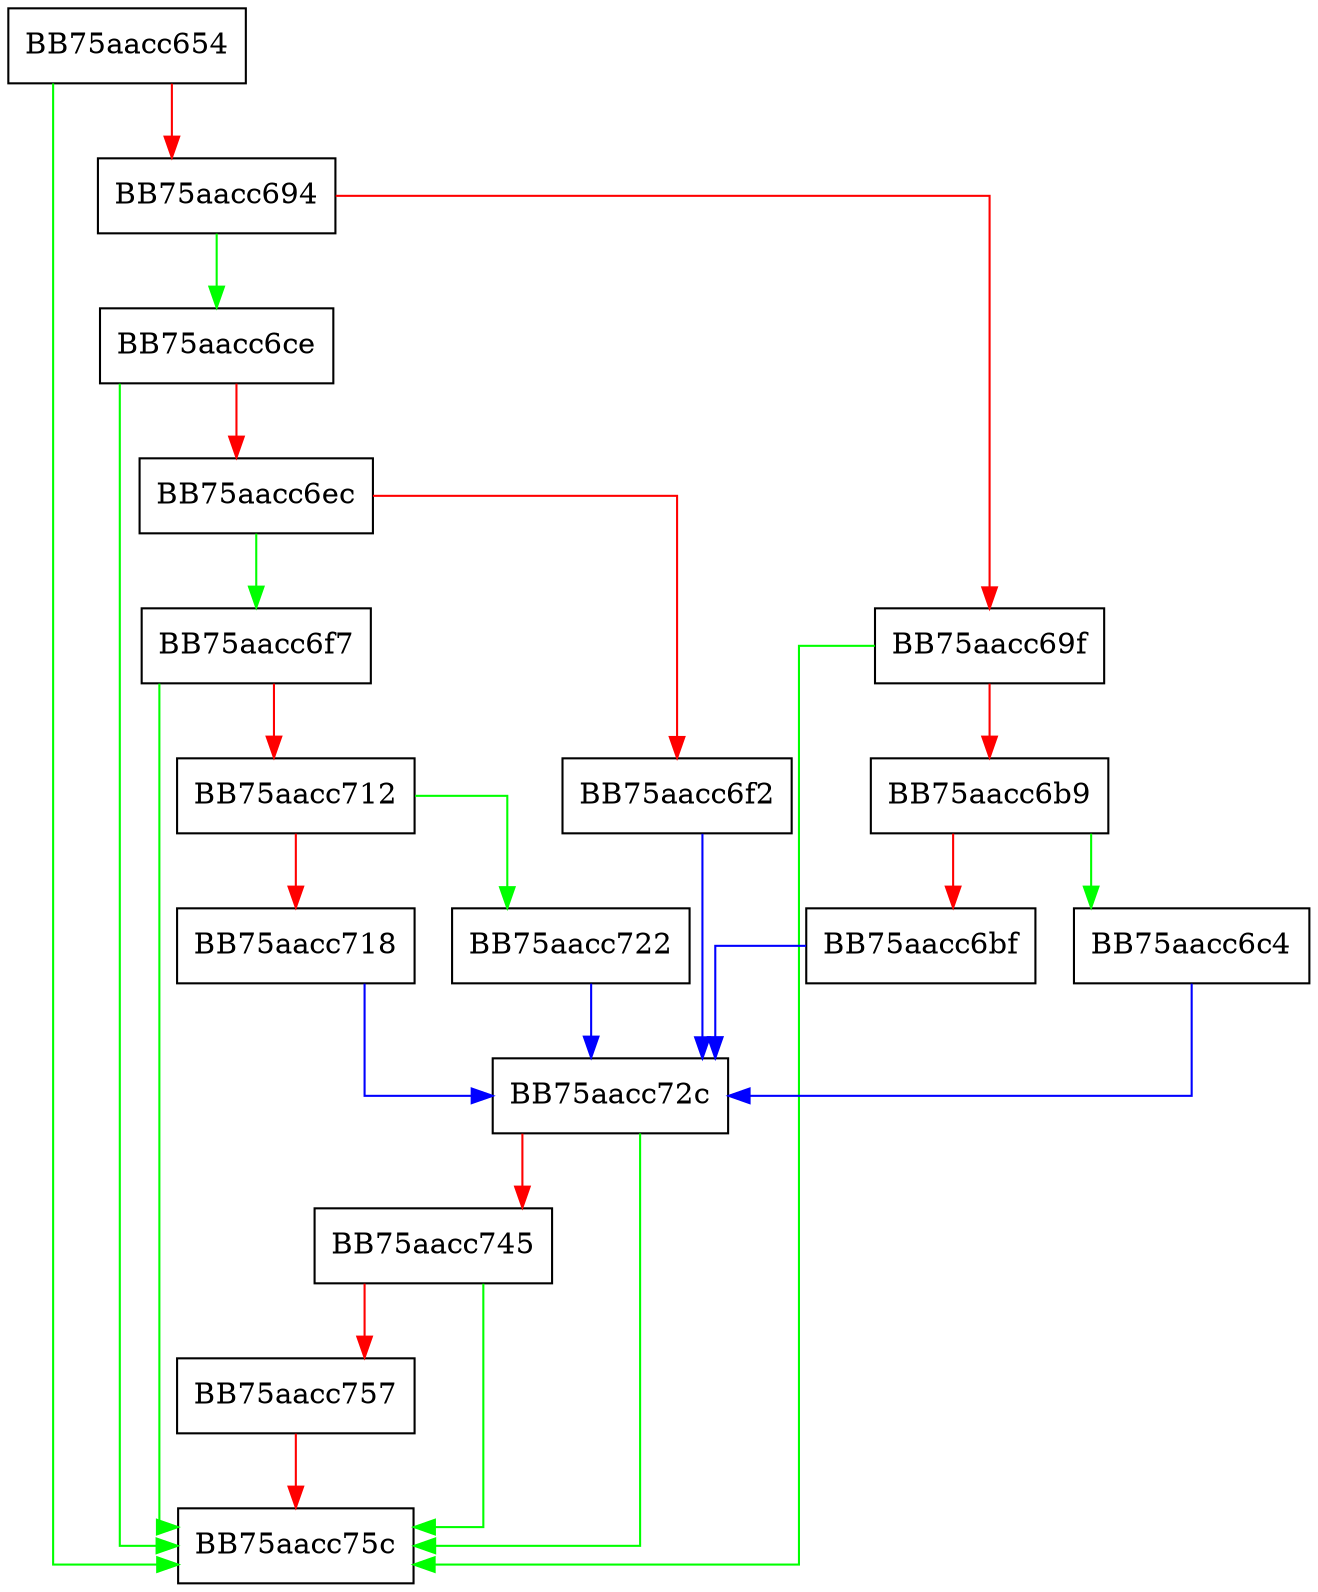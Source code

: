 digraph GetDistance {
  node [shape="box"];
  graph [splines=ortho];
  BB75aacc654 -> BB75aacc75c [color="green"];
  BB75aacc654 -> BB75aacc694 [color="red"];
  BB75aacc694 -> BB75aacc6ce [color="green"];
  BB75aacc694 -> BB75aacc69f [color="red"];
  BB75aacc69f -> BB75aacc75c [color="green"];
  BB75aacc69f -> BB75aacc6b9 [color="red"];
  BB75aacc6b9 -> BB75aacc6c4 [color="green"];
  BB75aacc6b9 -> BB75aacc6bf [color="red"];
  BB75aacc6bf -> BB75aacc72c [color="blue"];
  BB75aacc6c4 -> BB75aacc72c [color="blue"];
  BB75aacc6ce -> BB75aacc75c [color="green"];
  BB75aacc6ce -> BB75aacc6ec [color="red"];
  BB75aacc6ec -> BB75aacc6f7 [color="green"];
  BB75aacc6ec -> BB75aacc6f2 [color="red"];
  BB75aacc6f2 -> BB75aacc72c [color="blue"];
  BB75aacc6f7 -> BB75aacc75c [color="green"];
  BB75aacc6f7 -> BB75aacc712 [color="red"];
  BB75aacc712 -> BB75aacc722 [color="green"];
  BB75aacc712 -> BB75aacc718 [color="red"];
  BB75aacc718 -> BB75aacc72c [color="blue"];
  BB75aacc722 -> BB75aacc72c [color="blue"];
  BB75aacc72c -> BB75aacc75c [color="green"];
  BB75aacc72c -> BB75aacc745 [color="red"];
  BB75aacc745 -> BB75aacc75c [color="green"];
  BB75aacc745 -> BB75aacc757 [color="red"];
  BB75aacc757 -> BB75aacc75c [color="red"];
}